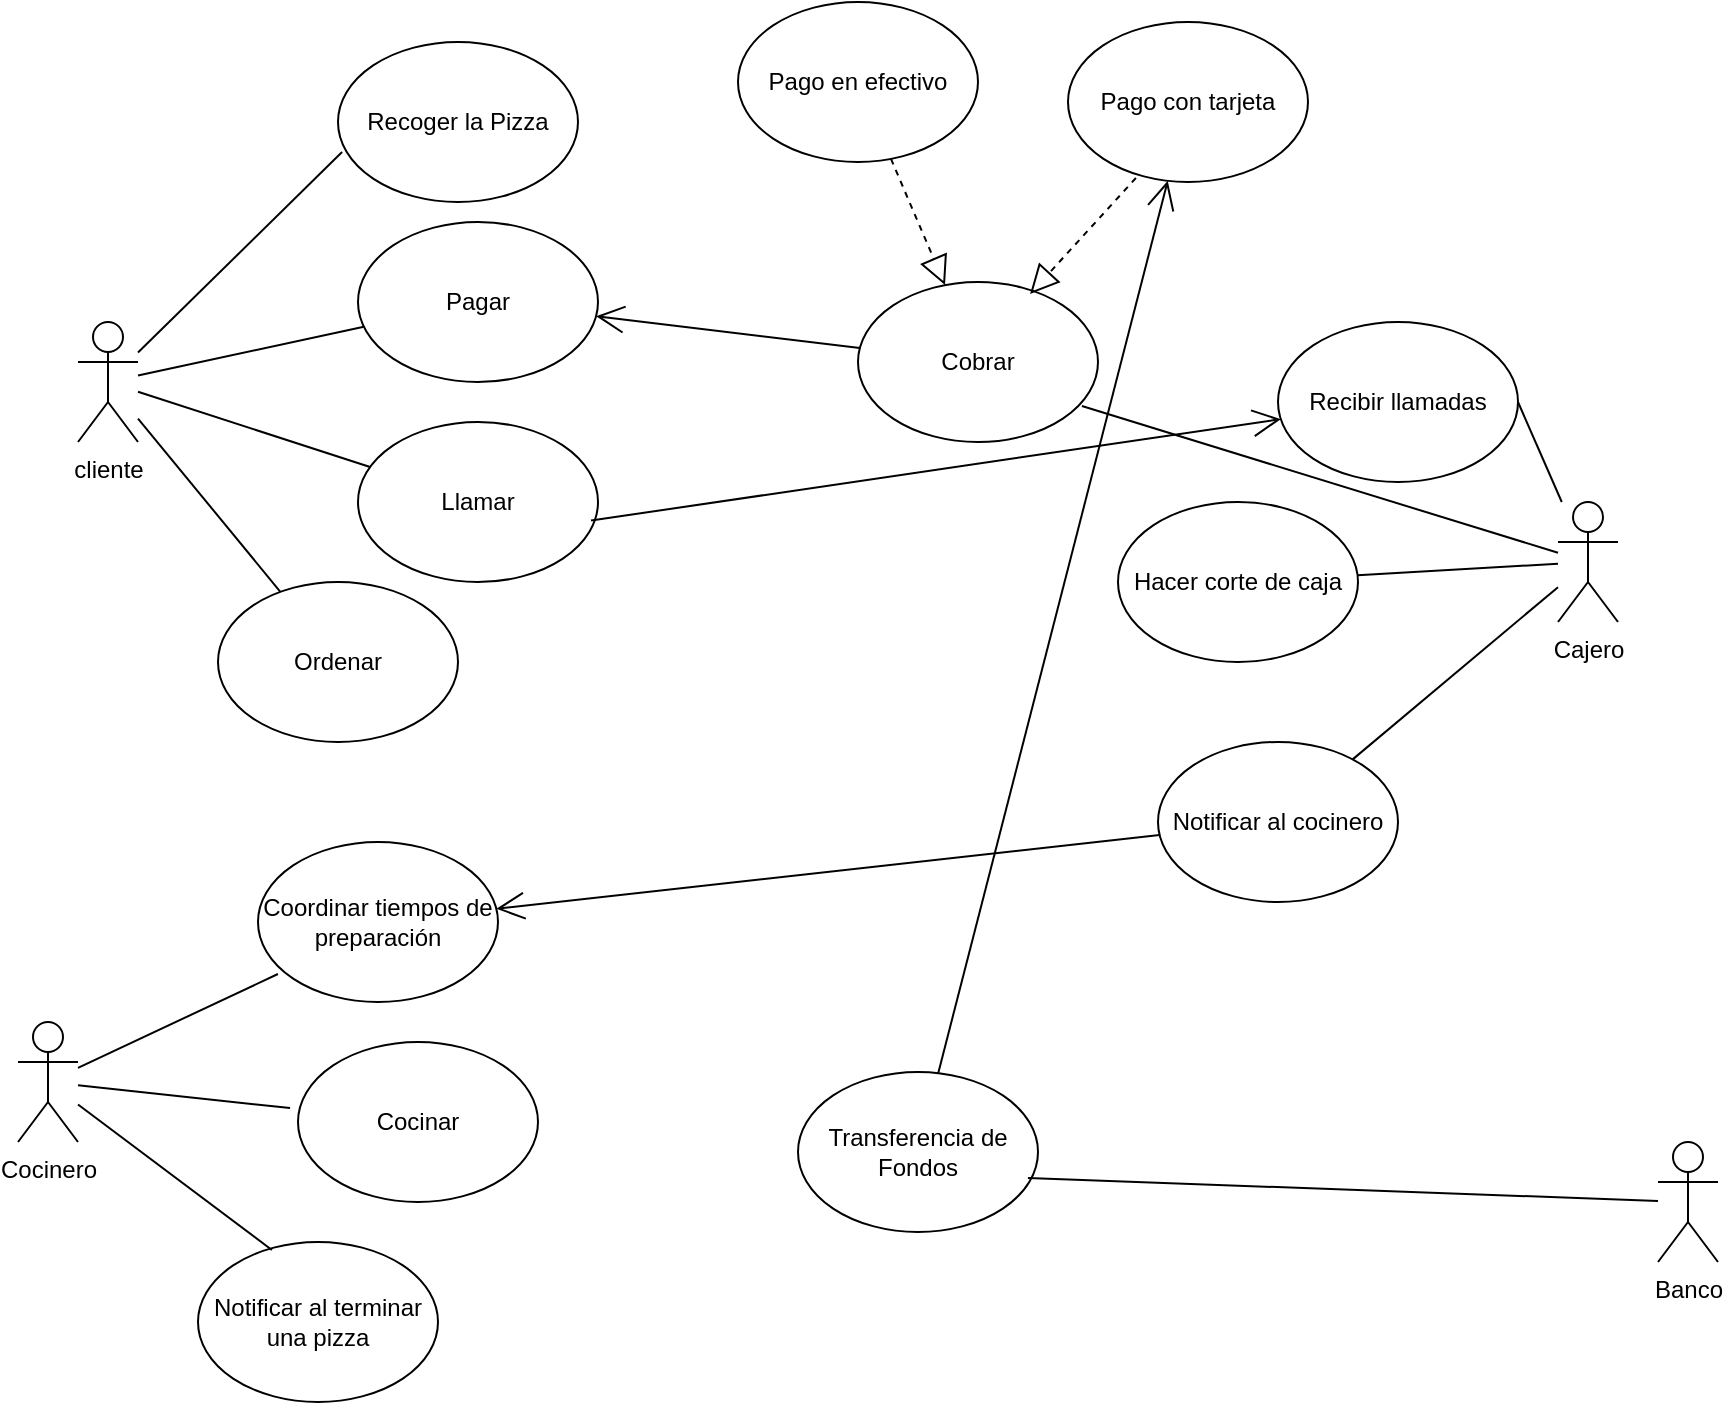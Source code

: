 <mxfile version="22.1.21" type="github">
  <diagram name="Página-1" id="X--nigl0-WGzkR76D9oi">
    <mxGraphModel dx="1018" dy="418" grid="1" gridSize="10" guides="1" tooltips="1" connect="1" arrows="1" fold="1" page="1" pageScale="1" pageWidth="827" pageHeight="1169" math="0" shadow="0">
      <root>
        <mxCell id="0" />
        <mxCell id="1" parent="0" />
        <mxCell id="VK7BP7vXFEG7lASL9OT0-1" value="Banco" style="shape=umlActor;verticalLabelPosition=bottom;verticalAlign=top;html=1;outlineConnect=0;" vertex="1" parent="1">
          <mxGeometry x="890" y="580" width="30" height="60" as="geometry" />
        </mxCell>
        <mxCell id="VK7BP7vXFEG7lASL9OT0-2" value="Cajero" style="shape=umlActor;verticalLabelPosition=bottom;verticalAlign=top;html=1;outlineConnect=0;" vertex="1" parent="1">
          <mxGeometry x="840" y="260" width="30" height="60" as="geometry" />
        </mxCell>
        <mxCell id="VK7BP7vXFEG7lASL9OT0-3" value="Cocinero" style="shape=umlActor;verticalLabelPosition=bottom;verticalAlign=top;html=1;outlineConnect=0;" vertex="1" parent="1">
          <mxGeometry x="70" y="520" width="30" height="60" as="geometry" />
        </mxCell>
        <mxCell id="VK7BP7vXFEG7lASL9OT0-4" value="cliente" style="shape=umlActor;verticalLabelPosition=bottom;verticalAlign=top;html=1;outlineConnect=0;" vertex="1" parent="1">
          <mxGeometry x="100" y="170" width="30" height="60" as="geometry" />
        </mxCell>
        <mxCell id="VK7BP7vXFEG7lASL9OT0-6" value="Pagar" style="ellipse;whiteSpace=wrap;html=1;" vertex="1" parent="1">
          <mxGeometry x="240" y="120" width="120" height="80" as="geometry" />
        </mxCell>
        <mxCell id="VK7BP7vXFEG7lASL9OT0-7" value="Recoger la Pizza" style="ellipse;whiteSpace=wrap;html=1;" vertex="1" parent="1">
          <mxGeometry x="230" y="30" width="120" height="80" as="geometry" />
        </mxCell>
        <mxCell id="VK7BP7vXFEG7lASL9OT0-8" value="Ordenar" style="ellipse;whiteSpace=wrap;html=1;" vertex="1" parent="1">
          <mxGeometry x="170" y="300" width="120" height="80" as="geometry" />
        </mxCell>
        <mxCell id="VK7BP7vXFEG7lASL9OT0-9" value="Transferencia de Fondos" style="ellipse;whiteSpace=wrap;html=1;" vertex="1" parent="1">
          <mxGeometry x="460" y="545" width="120" height="80" as="geometry" />
        </mxCell>
        <mxCell id="VK7BP7vXFEG7lASL9OT0-10" value="Notificar al terminar una pizza" style="ellipse;whiteSpace=wrap;html=1;" vertex="1" parent="1">
          <mxGeometry x="160" y="630" width="120" height="80" as="geometry" />
        </mxCell>
        <mxCell id="VK7BP7vXFEG7lASL9OT0-11" value="Coordinar tiempos de preparación" style="ellipse;whiteSpace=wrap;html=1;" vertex="1" parent="1">
          <mxGeometry x="190" y="430" width="120" height="80" as="geometry" />
        </mxCell>
        <mxCell id="VK7BP7vXFEG7lASL9OT0-12" value="Cocinar" style="ellipse;whiteSpace=wrap;html=1;" vertex="1" parent="1">
          <mxGeometry x="210" y="530" width="120" height="80" as="geometry" />
        </mxCell>
        <mxCell id="VK7BP7vXFEG7lASL9OT0-13" value="Recibir llamadas" style="ellipse;whiteSpace=wrap;html=1;" vertex="1" parent="1">
          <mxGeometry x="700" y="170" width="120" height="80" as="geometry" />
        </mxCell>
        <mxCell id="VK7BP7vXFEG7lASL9OT0-14" value="Cobrar" style="ellipse;whiteSpace=wrap;html=1;" vertex="1" parent="1">
          <mxGeometry x="490" y="150" width="120" height="80" as="geometry" />
        </mxCell>
        <mxCell id="VK7BP7vXFEG7lASL9OT0-15" value="Llamar" style="ellipse;whiteSpace=wrap;html=1;" vertex="1" parent="1">
          <mxGeometry x="240" y="220" width="120" height="80" as="geometry" />
        </mxCell>
        <mxCell id="VK7BP7vXFEG7lASL9OT0-17" value="" style="endArrow=none;html=1;rounded=0;entryX=0.017;entryY=0.688;entryDx=0;entryDy=0;entryPerimeter=0;" edge="1" parent="1" source="VK7BP7vXFEG7lASL9OT0-4" target="VK7BP7vXFEG7lASL9OT0-7">
          <mxGeometry width="50" height="50" relative="1" as="geometry">
            <mxPoint x="390" y="300" as="sourcePoint" />
            <mxPoint x="440" y="250" as="targetPoint" />
          </mxGeometry>
        </mxCell>
        <mxCell id="VK7BP7vXFEG7lASL9OT0-18" value="" style="endArrow=none;html=1;rounded=0;" edge="1" parent="1" source="VK7BP7vXFEG7lASL9OT0-4" target="VK7BP7vXFEG7lASL9OT0-6">
          <mxGeometry width="50" height="50" relative="1" as="geometry">
            <mxPoint x="140" y="195" as="sourcePoint" />
            <mxPoint x="242" y="95" as="targetPoint" />
          </mxGeometry>
        </mxCell>
        <mxCell id="VK7BP7vXFEG7lASL9OT0-19" value="" style="endArrow=none;html=1;rounded=0;" edge="1" parent="1" source="VK7BP7vXFEG7lASL9OT0-4" target="VK7BP7vXFEG7lASL9OT0-8">
          <mxGeometry width="50" height="50" relative="1" as="geometry">
            <mxPoint x="140" y="207" as="sourcePoint" />
            <mxPoint x="253" y="182" as="targetPoint" />
          </mxGeometry>
        </mxCell>
        <mxCell id="VK7BP7vXFEG7lASL9OT0-22" value="" style="endArrow=none;html=1;rounded=0;entryX=0.933;entryY=0.775;entryDx=0;entryDy=0;entryPerimeter=0;" edge="1" parent="1" source="VK7BP7vXFEG7lASL9OT0-2" target="VK7BP7vXFEG7lASL9OT0-14">
          <mxGeometry width="50" height="50" relative="1" as="geometry">
            <mxPoint x="260" y="247" as="sourcePoint" />
            <mxPoint x="373" y="222" as="targetPoint" />
          </mxGeometry>
        </mxCell>
        <mxCell id="VK7BP7vXFEG7lASL9OT0-23" value="" style="endArrow=none;html=1;rounded=0;exitX=0.958;exitY=0.663;exitDx=0;exitDy=0;exitPerimeter=0;" edge="1" parent="1" source="VK7BP7vXFEG7lASL9OT0-9" target="VK7BP7vXFEG7lASL9OT0-1">
          <mxGeometry width="50" height="50" relative="1" as="geometry">
            <mxPoint x="645" y="532" as="sourcePoint" />
            <mxPoint x="710" y="625" as="targetPoint" />
          </mxGeometry>
        </mxCell>
        <mxCell id="VK7BP7vXFEG7lASL9OT0-24" value="" style="endArrow=none;html=1;rounded=0;entryX=0.083;entryY=0.825;entryDx=0;entryDy=0;entryPerimeter=0;" edge="1" parent="1" source="VK7BP7vXFEG7lASL9OT0-3" target="VK7BP7vXFEG7lASL9OT0-11">
          <mxGeometry width="50" height="50" relative="1" as="geometry">
            <mxPoint x="615" y="483" as="sourcePoint" />
            <mxPoint x="670" y="496" as="targetPoint" />
          </mxGeometry>
        </mxCell>
        <mxCell id="VK7BP7vXFEG7lASL9OT0-25" value="" style="endArrow=none;html=1;rounded=0;entryX=-0.033;entryY=0.413;entryDx=0;entryDy=0;entryPerimeter=0;" edge="1" parent="1" source="VK7BP7vXFEG7lASL9OT0-3" target="VK7BP7vXFEG7lASL9OT0-12">
          <mxGeometry width="50" height="50" relative="1" as="geometry">
            <mxPoint x="110" y="553" as="sourcePoint" />
            <mxPoint x="210" y="506" as="targetPoint" />
          </mxGeometry>
        </mxCell>
        <mxCell id="VK7BP7vXFEG7lASL9OT0-26" value="" style="endArrow=none;html=1;rounded=0;entryX=0.308;entryY=0.05;entryDx=0;entryDy=0;entryPerimeter=0;" edge="1" parent="1" source="VK7BP7vXFEG7lASL9OT0-3" target="VK7BP7vXFEG7lASL9OT0-10">
          <mxGeometry width="50" height="50" relative="1" as="geometry">
            <mxPoint x="120" y="563" as="sourcePoint" />
            <mxPoint x="220" y="516" as="targetPoint" />
          </mxGeometry>
        </mxCell>
        <mxCell id="VK7BP7vXFEG7lASL9OT0-27" value="Hacer corte de caja" style="ellipse;whiteSpace=wrap;html=1;" vertex="1" parent="1">
          <mxGeometry x="620" y="260" width="120" height="80" as="geometry" />
        </mxCell>
        <mxCell id="VK7BP7vXFEG7lASL9OT0-28" value="" style="endArrow=none;html=1;rounded=0;entryX=1;entryY=0.5;entryDx=0;entryDy=0;" edge="1" parent="1" source="VK7BP7vXFEG7lASL9OT0-2" target="VK7BP7vXFEG7lASL9OT0-13">
          <mxGeometry width="50" height="50" relative="1" as="geometry">
            <mxPoint x="850" y="288" as="sourcePoint" />
            <mxPoint x="742" y="202" as="targetPoint" />
          </mxGeometry>
        </mxCell>
        <mxCell id="VK7BP7vXFEG7lASL9OT0-29" value="" style="endArrow=none;html=1;rounded=0;" edge="1" parent="1" source="VK7BP7vXFEG7lASL9OT0-2" target="VK7BP7vXFEG7lASL9OT0-27">
          <mxGeometry width="50" height="50" relative="1" as="geometry">
            <mxPoint x="860" y="298" as="sourcePoint" />
            <mxPoint x="752" y="212" as="targetPoint" />
          </mxGeometry>
        </mxCell>
        <mxCell id="VK7BP7vXFEG7lASL9OT0-30" value="" style="endArrow=block;dashed=1;endFill=0;endSize=12;html=1;rounded=0;" edge="1" parent="1" source="VK7BP7vXFEG7lASL9OT0-32" target="VK7BP7vXFEG7lASL9OT0-14">
          <mxGeometry width="160" relative="1" as="geometry">
            <mxPoint x="546" y="86" as="sourcePoint" />
            <mxPoint x="645" y="40" as="targetPoint" />
          </mxGeometry>
        </mxCell>
        <mxCell id="VK7BP7vXFEG7lASL9OT0-31" value="" style="endArrow=block;dashed=1;endFill=0;endSize=12;html=1;rounded=0;entryX=0.717;entryY=0.075;entryDx=0;entryDy=0;entryPerimeter=0;exitX=0.283;exitY=0.975;exitDx=0;exitDy=0;exitPerimeter=0;" edge="1" parent="1" source="VK7BP7vXFEG7lASL9OT0-33" target="VK7BP7vXFEG7lASL9OT0-14">
          <mxGeometry width="160" relative="1" as="geometry">
            <mxPoint x="635" y="80" as="sourcePoint" />
            <mxPoint x="558" y="134" as="targetPoint" />
          </mxGeometry>
        </mxCell>
        <mxCell id="VK7BP7vXFEG7lASL9OT0-32" value="Pago en efectivo" style="ellipse;whiteSpace=wrap;html=1;" vertex="1" parent="1">
          <mxGeometry x="430" y="10" width="120" height="80" as="geometry" />
        </mxCell>
        <mxCell id="VK7BP7vXFEG7lASL9OT0-33" value="Pago con tarjeta" style="ellipse;whiteSpace=wrap;html=1;" vertex="1" parent="1">
          <mxGeometry x="595" y="20" width="120" height="80" as="geometry" />
        </mxCell>
        <mxCell id="VK7BP7vXFEG7lASL9OT0-34" value="Notificar al cocinero" style="ellipse;whiteSpace=wrap;html=1;" vertex="1" parent="1">
          <mxGeometry x="640" y="380" width="120" height="80" as="geometry" />
        </mxCell>
        <mxCell id="VK7BP7vXFEG7lASL9OT0-35" value="" style="endArrow=none;html=1;rounded=0;" edge="1" parent="1" target="VK7BP7vXFEG7lASL9OT0-34" source="VK7BP7vXFEG7lASL9OT0-2">
          <mxGeometry width="50" height="50" relative="1" as="geometry">
            <mxPoint x="930" y="350.001" as="sourcePoint" />
            <mxPoint x="852" y="276.42" as="targetPoint" />
          </mxGeometry>
        </mxCell>
        <mxCell id="VK7BP7vXFEG7lASL9OT0-36" value="" style="endArrow=none;html=1;rounded=0;" edge="1" parent="1" source="VK7BP7vXFEG7lASL9OT0-4" target="VK7BP7vXFEG7lASL9OT0-15">
          <mxGeometry width="50" height="50" relative="1" as="geometry">
            <mxPoint x="140" y="228" as="sourcePoint" />
            <mxPoint x="211" y="315" as="targetPoint" />
          </mxGeometry>
        </mxCell>
        <mxCell id="VK7BP7vXFEG7lASL9OT0-41" value="" style="endArrow=open;endFill=1;endSize=12;html=1;rounded=0;exitX=0.971;exitY=0.616;exitDx=0;exitDy=0;exitPerimeter=0;" edge="1" parent="1" source="VK7BP7vXFEG7lASL9OT0-15" target="VK7BP7vXFEG7lASL9OT0-13">
          <mxGeometry width="160" relative="1" as="geometry">
            <mxPoint x="380" y="280" as="sourcePoint" />
            <mxPoint x="540" y="280" as="targetPoint" />
          </mxGeometry>
        </mxCell>
        <mxCell id="VK7BP7vXFEG7lASL9OT0-42" value="" style="endArrow=open;endFill=1;endSize=12;html=1;rounded=0;" edge="1" parent="1" source="VK7BP7vXFEG7lASL9OT0-9" target="VK7BP7vXFEG7lASL9OT0-33">
          <mxGeometry width="160" relative="1" as="geometry">
            <mxPoint x="367" y="279" as="sourcePoint" />
            <mxPoint x="673" y="212" as="targetPoint" />
          </mxGeometry>
        </mxCell>
        <mxCell id="VK7BP7vXFEG7lASL9OT0-43" value="" style="endArrow=open;endFill=1;endSize=12;html=1;rounded=0;" edge="1" parent="1" source="VK7BP7vXFEG7lASL9OT0-34" target="VK7BP7vXFEG7lASL9OT0-11">
          <mxGeometry width="160" relative="1" as="geometry">
            <mxPoint x="570" y="460" as="sourcePoint" />
            <mxPoint x="470" y="280" as="targetPoint" />
          </mxGeometry>
        </mxCell>
        <mxCell id="VK7BP7vXFEG7lASL9OT0-44" value="" style="endArrow=open;endFill=1;endSize=12;html=1;rounded=0;" edge="1" parent="1" source="VK7BP7vXFEG7lASL9OT0-14" target="VK7BP7vXFEG7lASL9OT0-6">
          <mxGeometry width="160" relative="1" as="geometry">
            <mxPoint x="340" y="423.5" as="sourcePoint" />
            <mxPoint x="455" y="-23.5" as="targetPoint" />
          </mxGeometry>
        </mxCell>
      </root>
    </mxGraphModel>
  </diagram>
</mxfile>
